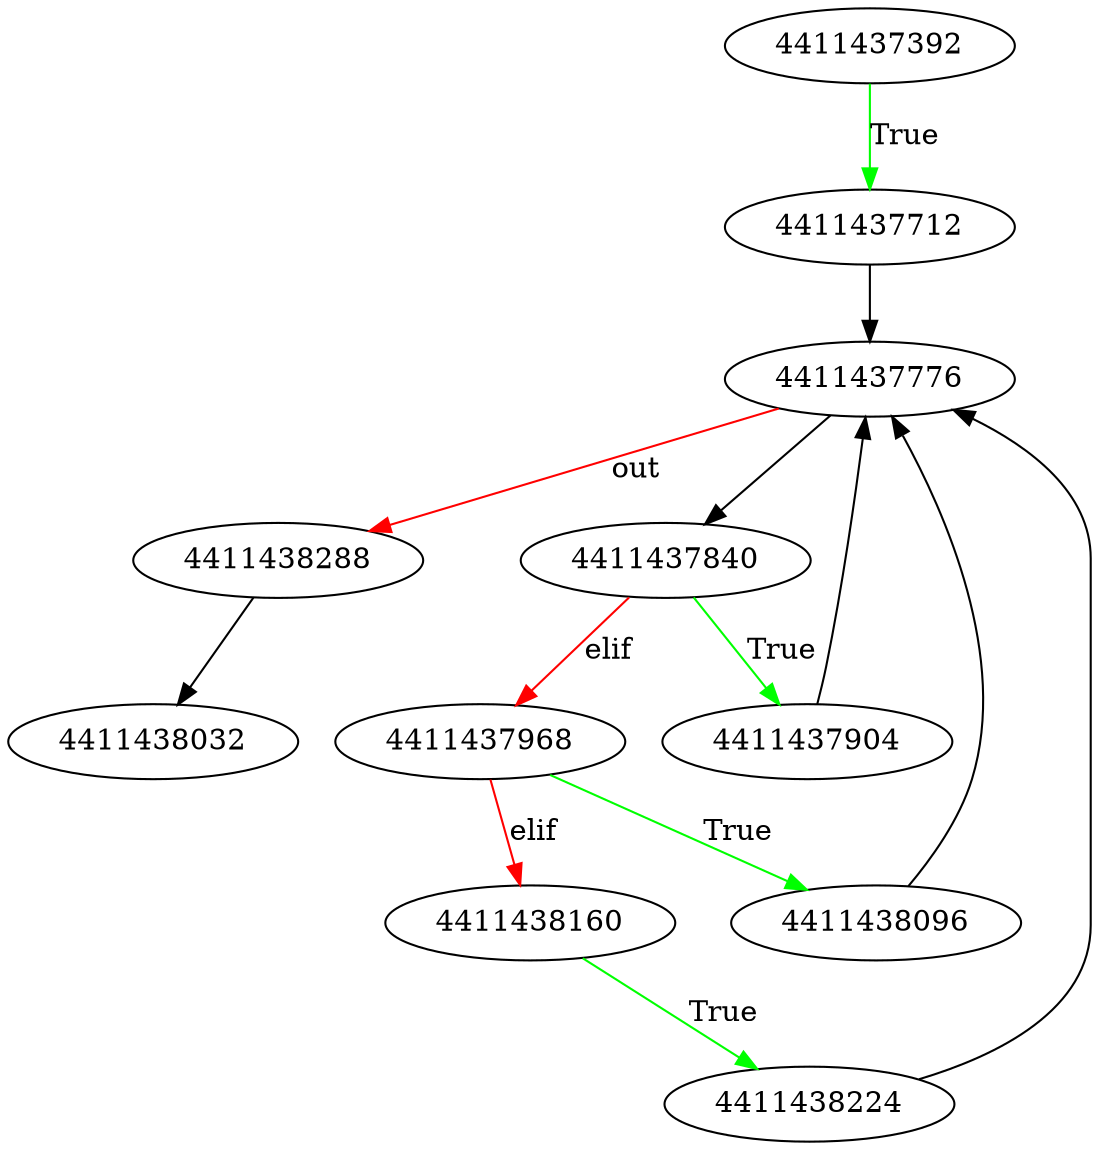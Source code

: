 digraph my_graph {
bgcolor="white"
4411437392 -> 4411437712 [label = True] [source = "@parent_to_child : {} ===> ACNode(info={'type': 'STATEMENT_ASSIGN', 'value': 'pivot = array[randint(0, len(array) - 1)]'}, type=STATEMENT, indent=4)"] [color=green];
4411437712 -> 4411437776  [source = "@prev_to_loop : ACNode(info={'type': 'STATEMENT_ASSIGN', 'value': 'pivot = array[randint(0, len(array) - 1)]'}, type=STATEMENT, indent=4) ===> ACNode(info={'item': 'item', 'list': 'array'}, type=LOOP, indent=4)"] ;

4411437776 -> 4411438288 [label = out] [source = "@loop_to_next : ACNode(info={'item': 'item', 'list': 'array'}, type=LOOP, indent=4) ===> ACNode(info={'name': 'quicksort(low) + same + quicksort(high)'}, type=RETURN, indent=4)"] [color=red];
4411437776 -> 4411437840  [source = "@if_to_prev_node : ACNode(info={'item': 'item', 'list': 'array'}, type=LOOP, indent=4) ===> ACNode(info={'conditions': ['item < pivot'], 'type': 'IF'}, type=CONDITIONS, indent=8)"] ;

4411437840 -> 4411437968 [label = elif] [source = "@if_or_if_to_elif : ACNode(info={'conditions': ['item < pivot'], 'type': 'IF'}, type=CONDITIONS, indent=8) ===> ACNode(info={'conditions': ['item == pivot'], 'type': 'ELIF'}, type=CONDITIONS, indent=8)"] [color=red];

4411437968 -> 4411438160 [label = elif] [source = "@if_or_if_to_elif : ACNode(info={'conditions': ['item == pivot'], 'type': 'ELIF'}, type=CONDITIONS, indent=8) ===> ACNode(info={'conditions': ['item > pivot'], 'type': 'ELIF'}, type=CONDITIONS, indent=8)"] [color=red];

4411437904 -> 4411437776  [source = "@last_child_to_next_sibling : ACNode(info={'type': 'STATEMENT_METHOD', 'value': 'low.append(item)'}, type=STATEMENT, indent=12) ===> ACNode(info={'item': 'item', 'list': 'array'}, type=LOOP, indent=4)"] ;
4411437840 -> 4411437904 [label = True] [source = "@parent_to_child : ACNode(info={'conditions': ['item < pivot'], 'type': 'IF'}, type=CONDITIONS, indent=8) ===> ACNode(info={'type': 'STATEMENT_METHOD', 'value': 'low.append(item)'}, type=STATEMENT, indent=12)"] [color=green];
4411438096 -> 4411437776  [source = "@last_child_to_next_sibling : ACNode(info={'type': 'STATEMENT_METHOD', 'value': 'same.append(item)'}, type=STATEMENT, indent=12) ===> ACNode(info={'item': 'item', 'list': 'array'}, type=LOOP, indent=4)"] ;
4411437968 -> 4411438096 [label = True] [source = "@parent_to_child : ACNode(info={'conditions': ['item == pivot'], 'type': 'ELIF'}, type=CONDITIONS, indent=8) ===> ACNode(info={'type': 'STATEMENT_METHOD', 'value': 'same.append(item)'}, type=STATEMENT, indent=12)"] [color=green];
4411438224 -> 4411437776  [source = "@last_child_to_next_sibling : ACNode(info={'type': 'STATEMENT_METHOD', 'value': 'high.append(item)'}, type=STATEMENT, indent=12) ===> ACNode(info={'item': 'item', 'list': 'array'}, type=LOOP, indent=4)"] ;
4411438160 -> 4411438224 [label = True] [source = "@parent_to_child : ACNode(info={'conditions': ['item > pivot'], 'type': 'ELIF'}, type=CONDITIONS, indent=8) ===> ACNode(info={'type': 'STATEMENT_METHOD', 'value': 'high.append(item)'}, type=STATEMENT, indent=12)"] [color=green];
4411438288 -> 4411438032  [source = "@prev_to_end : ACNode(info={'name': 'quicksort(low) + same + quicksort(high)'}, type=RETURN, indent=4) ===> {}"] ;
}
